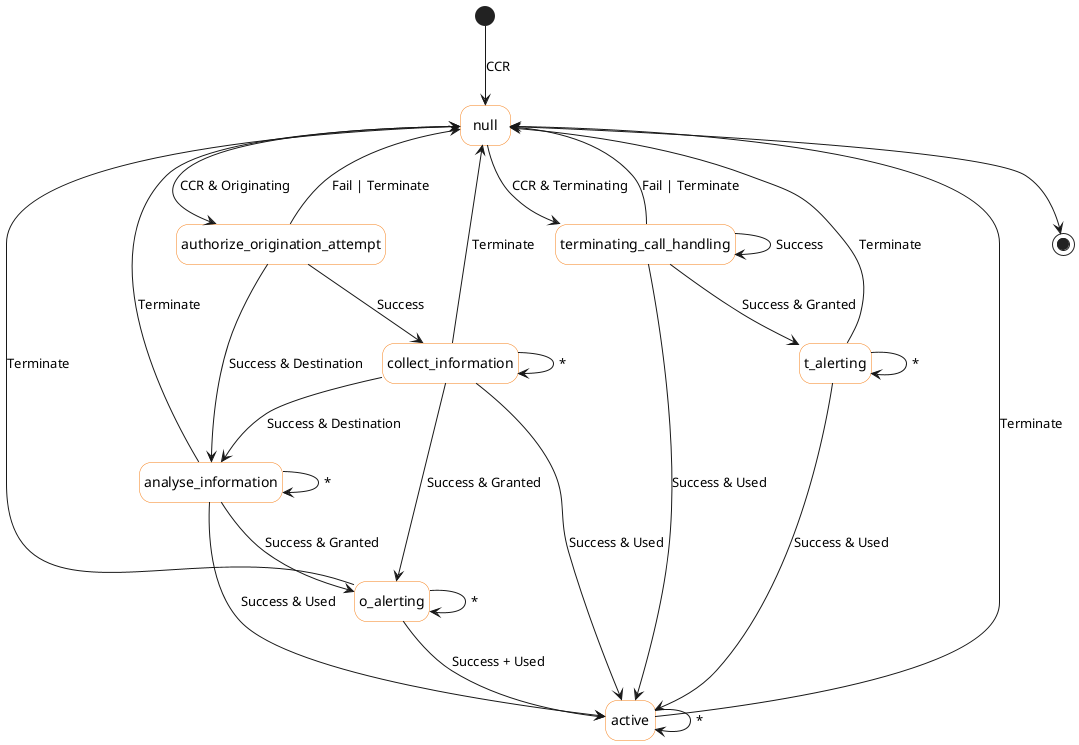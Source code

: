@startuml

hide empty description
skinparam shadowing false
state null #white ##f57f17
state authorize_origination_attempt #white ##f57f17
state terminating_call_handling #white ##f57f17
state collect_information #white ##f57f17
state analyse_information #white ##f57f17
state o_alerting #white ##f57f17
state t_alerting #white ##f57f17
state active #white ##f57f17

[*] --> null : CCR
null --> authorize_origination_attempt : CCR & Originating
null --> terminating_call_handling : CCR & Terminating
null --> [*]

authorize_origination_attempt --> analyse_information : Success & Destination
authorize_origination_attempt --> collect_information : Success
authorize_origination_attempt --> null : Fail | Terminate

terminating_call_handling --> t_alerting : Success & Granted
terminating_call_handling --> active : Success & Used
terminating_call_handling --> terminating_call_handling : Success
terminating_call_handling --> null : Fail | Terminate

collect_information --> o_alerting : Success & Granted
collect_information --> analyse_information : Success & Destination
collect_information --> active : Success & Used
collect_information --> collect_information : *
collect_information --> null : Terminate

analyse_information --> active : Success & Used
analyse_information --> o_alerting: Success & Granted
analyse_information --> analyse_information : *
analyse_information --> null : Terminate

o_alerting --> active : Success + Used
o_alerting --> o_alerting : *
o_alerting --> null : Terminate

t_alerting --> active : Success & Used
t_alerting --> t_alerting : *
t_alerting --> null : Terminate

active --> active : *
active --> null : Terminate

@enduml
